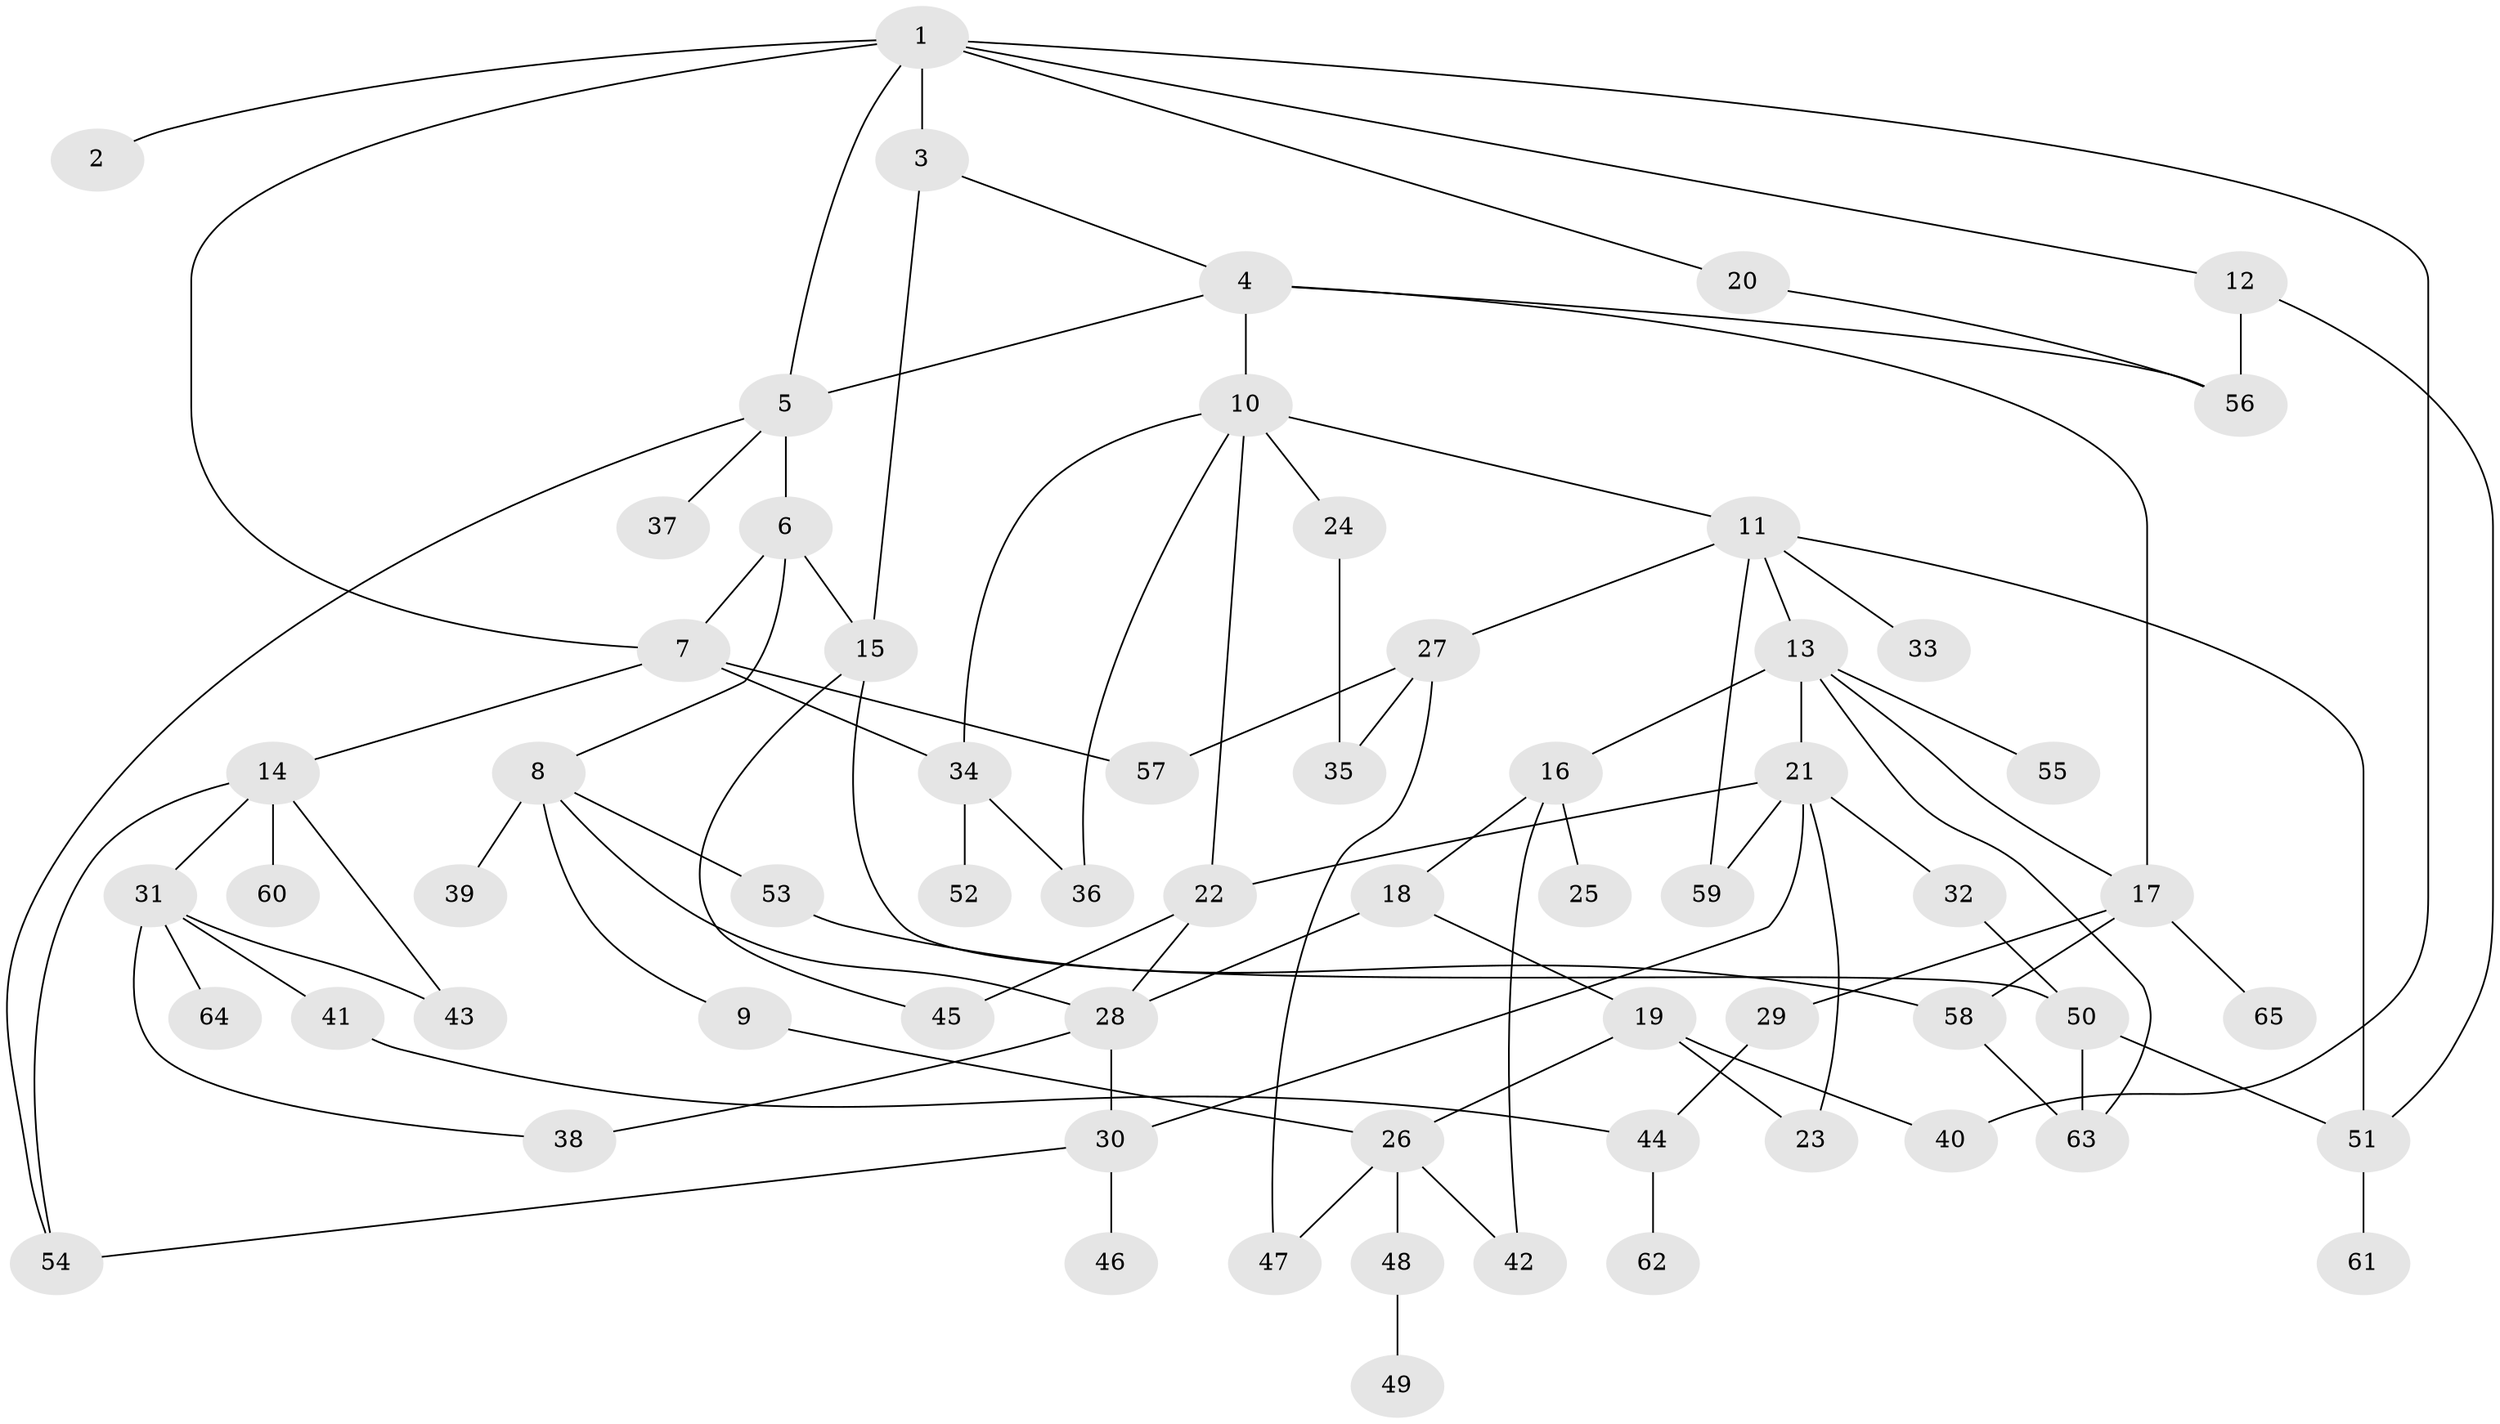 // Generated by graph-tools (version 1.1) at 2025/00/03/09/25 03:00:58]
// undirected, 65 vertices, 96 edges
graph export_dot {
graph [start="1"]
  node [color=gray90,style=filled];
  1;
  2;
  3;
  4;
  5;
  6;
  7;
  8;
  9;
  10;
  11;
  12;
  13;
  14;
  15;
  16;
  17;
  18;
  19;
  20;
  21;
  22;
  23;
  24;
  25;
  26;
  27;
  28;
  29;
  30;
  31;
  32;
  33;
  34;
  35;
  36;
  37;
  38;
  39;
  40;
  41;
  42;
  43;
  44;
  45;
  46;
  47;
  48;
  49;
  50;
  51;
  52;
  53;
  54;
  55;
  56;
  57;
  58;
  59;
  60;
  61;
  62;
  63;
  64;
  65;
  1 -- 2;
  1 -- 3;
  1 -- 5;
  1 -- 7;
  1 -- 12;
  1 -- 20;
  1 -- 40;
  3 -- 4;
  3 -- 15;
  4 -- 10;
  4 -- 17;
  4 -- 5;
  4 -- 56;
  5 -- 6;
  5 -- 37;
  5 -- 54;
  6 -- 8;
  6 -- 15;
  6 -- 7;
  7 -- 14;
  7 -- 57;
  7 -- 34;
  8 -- 9;
  8 -- 28;
  8 -- 39;
  8 -- 53;
  9 -- 26;
  10 -- 11;
  10 -- 24;
  10 -- 34;
  10 -- 36;
  10 -- 22;
  11 -- 13;
  11 -- 27;
  11 -- 33;
  11 -- 51;
  11 -- 59;
  12 -- 51;
  12 -- 56;
  13 -- 16;
  13 -- 21;
  13 -- 55;
  13 -- 63;
  13 -- 17;
  14 -- 31;
  14 -- 43;
  14 -- 54;
  14 -- 60;
  15 -- 50;
  15 -- 45;
  16 -- 18;
  16 -- 25;
  16 -- 42;
  17 -- 29;
  17 -- 58;
  17 -- 65;
  18 -- 19;
  18 -- 28;
  19 -- 23;
  19 -- 26;
  19 -- 40;
  20 -- 56;
  21 -- 22;
  21 -- 30;
  21 -- 32;
  21 -- 59;
  21 -- 23;
  22 -- 45;
  22 -- 28;
  24 -- 35;
  26 -- 42;
  26 -- 48;
  26 -- 47;
  27 -- 47;
  27 -- 57;
  27 -- 35;
  28 -- 30;
  28 -- 38;
  29 -- 44;
  30 -- 46;
  30 -- 54;
  31 -- 38;
  31 -- 41;
  31 -- 64;
  31 -- 43;
  32 -- 50;
  34 -- 36;
  34 -- 52;
  41 -- 44;
  44 -- 62;
  48 -- 49;
  50 -- 63;
  50 -- 51;
  51 -- 61;
  53 -- 58;
  58 -- 63;
}

